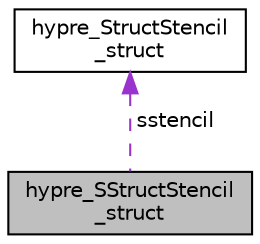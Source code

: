 digraph "hypre_SStructStencil_struct"
{
 // LATEX_PDF_SIZE
  edge [fontname="Helvetica",fontsize="10",labelfontname="Helvetica",labelfontsize="10"];
  node [fontname="Helvetica",fontsize="10",shape=record];
  Node1 [label="hypre_SStructStencil\l_struct",height=0.2,width=0.4,color="black", fillcolor="grey75", style="filled", fontcolor="black",tooltip=" "];
  Node2 -> Node1 [dir="back",color="darkorchid3",fontsize="10",style="dashed",label=" sstencil" ,fontname="Helvetica"];
  Node2 [label="hypre_StructStencil\l_struct",height=0.2,width=0.4,color="black", fillcolor="white", style="filled",URL="$structhypre___struct_stencil__struct.html",tooltip=" "];
}
